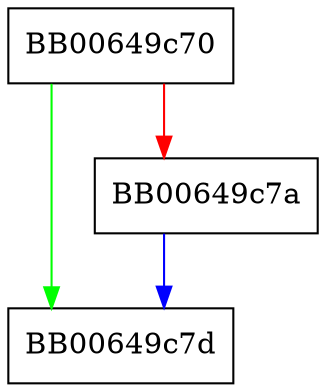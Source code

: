 digraph OPENSSL_sk_is_sorted {
  node [shape="box"];
  graph [splines=ortho];
  BB00649c70 -> BB00649c7d [color="green"];
  BB00649c70 -> BB00649c7a [color="red"];
  BB00649c7a -> BB00649c7d [color="blue"];
}